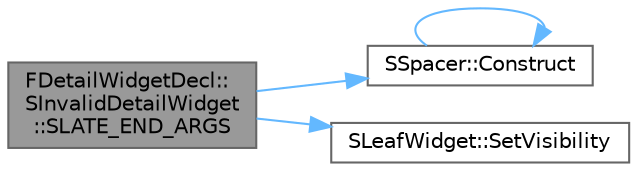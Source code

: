digraph "FDetailWidgetDecl::SInvalidDetailWidget::SLATE_END_ARGS"
{
 // INTERACTIVE_SVG=YES
 // LATEX_PDF_SIZE
  bgcolor="transparent";
  edge [fontname=Helvetica,fontsize=10,labelfontname=Helvetica,labelfontsize=10];
  node [fontname=Helvetica,fontsize=10,shape=box,height=0.2,width=0.4];
  rankdir="LR";
  Node1 [id="Node000001",label="FDetailWidgetDecl::\lSInvalidDetailWidget\l::SLATE_END_ARGS",height=0.2,width=0.4,color="gray40", fillcolor="grey60", style="filled", fontcolor="black",tooltip=" "];
  Node1 -> Node2 [id="edge1_Node000001_Node000002",color="steelblue1",style="solid",tooltip=" "];
  Node2 [id="Node000002",label="SSpacer::Construct",height=0.2,width=0.4,color="grey40", fillcolor="white", style="filled",URL="$d8/d26/classSSpacer.html#a61efed7144449d49007840e5058f9016",tooltip="Construct this widget."];
  Node2 -> Node2 [id="edge2_Node000002_Node000002",color="steelblue1",style="solid",tooltip=" "];
  Node1 -> Node3 [id="edge3_Node000001_Node000003",color="steelblue1",style="solid",tooltip=" "];
  Node3 [id="Node000003",label="SLeafWidget::SetVisibility",height=0.2,width=0.4,color="grey40", fillcolor="white", style="filled",URL="$d0/d61/classSLeafWidget.html#a02ec5be08f714c1ef61ad336a8600d47",tooltip=" "];
}
